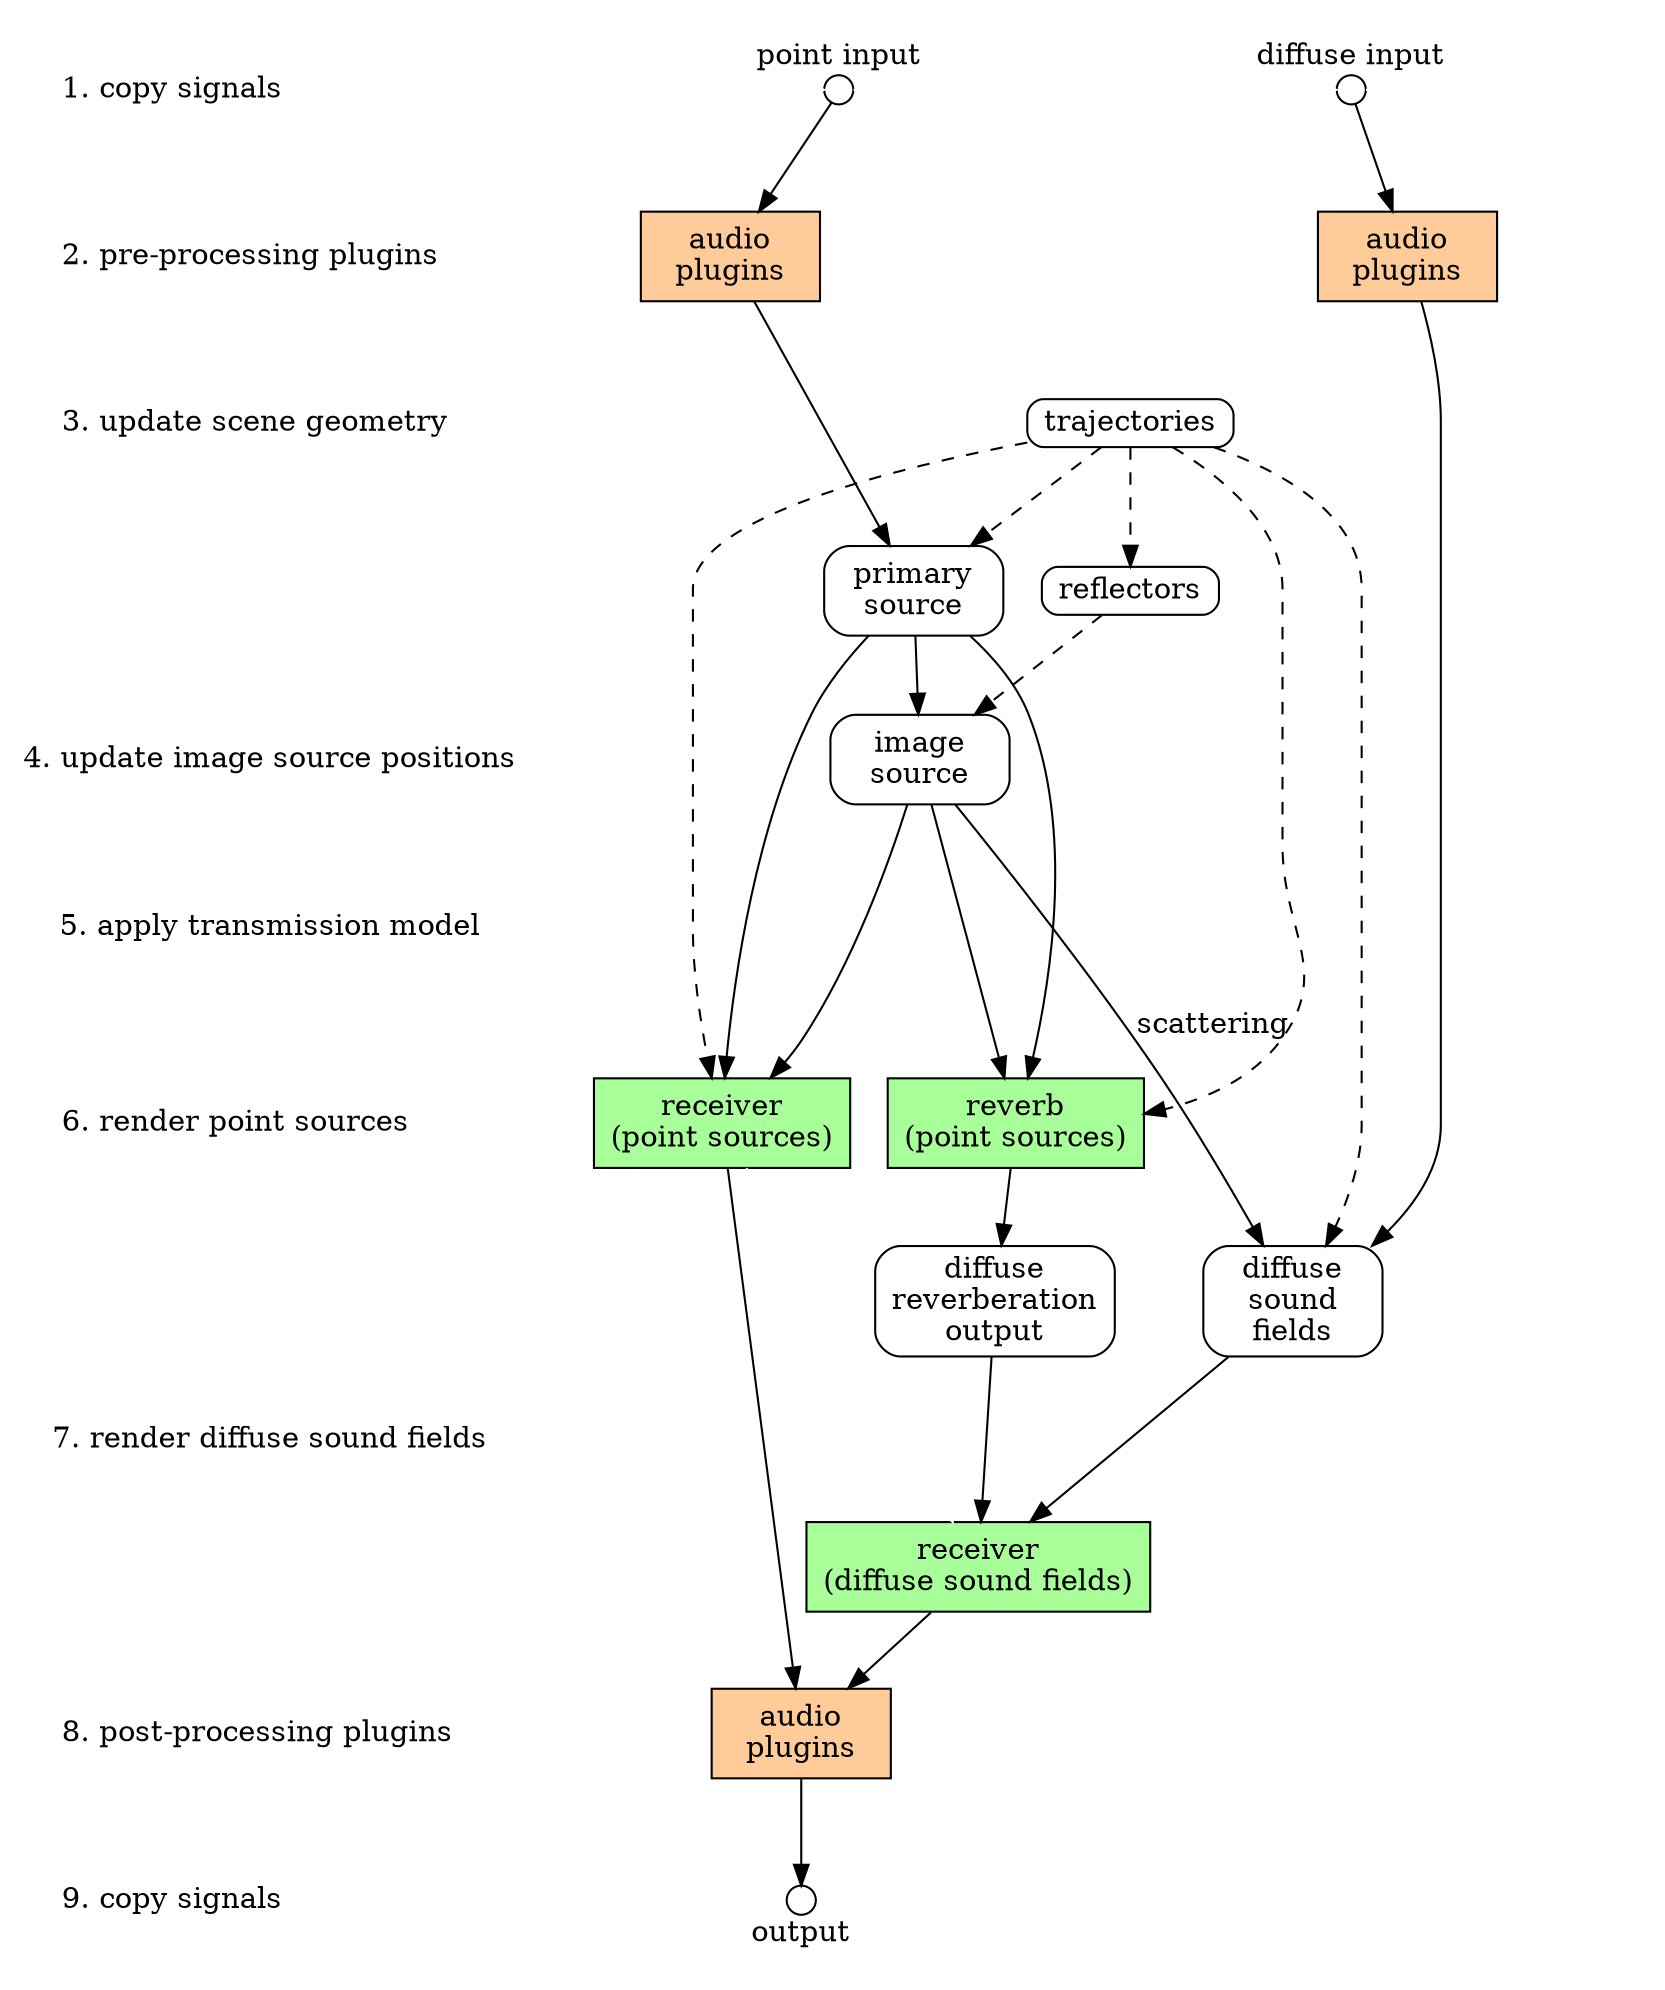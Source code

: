 digraph ap {

	margin = "0";
	pad = "0.3";

	node [width = 1.2,height = 0.6,shape="Mrecord"];

	{
		// plugins:
		node [style="filled",fillcolor="#ffcb99",shape="box"];
		preprocdiff;
		preprocpoint;
		postproc [label="audio\nplugins"];
	}

	{
		// receiver:
		node [fillcolor="#a8ff99",style="filled",shape="box"];
		rcvpoint;
		rcvdiff;
		rcvreverb;
	}
	
	{
		node [shape="circle",width=0.2,height=0.2,fixedsize="true"];
		i1;
		i2;
		output;
	}

	{
		node [shape="none",width="3",fixedsize="true"];
		s1 [label="1. copy signals\l"];
		s2 [label="2. pre-processing plugins\l"];
		s3 [label="3. update scene geometry\l"];
		s4 [label="4. update image source positions\l"];
		s5 [label="5. apply transmission model\l"];
		s6 [label="6. render point sources\l"];
		s7 [label="7. render diffuse sound fields\l"];
		s8 [label="8. post-processing plugins\l"];
		s9 [label="9. copy signals\l"];
	}

	{
		edge [head="none",tail="none",color="#ffffff"];
		s1 -> s2 -> s3 -> s4 -> s5 -> s6 -> s7 -> s8 -> s9;
		s1 -> nix2 -> i2 -> nix3 -> i1 -> nix;
		rcvpoint -> rcvdiff;
	}

	{
		rank = "same";
		s2;
		preprocdiff [label="audio\nplugins"];
		preprocpoint [label="audio\nplugins"];
	}
	
	{
		rank = "min";
		s1;
		i1 [label="diffuse input\n\n\n"];
		i2 [label="point input\n\n\n"];
		nix [label="",shape="none"];
		nix2 [label="",shape="none"];
		nix3 [label="",shape="none"];
	}

	{
		rank = "same";
		s8;
		postproc;
	}

	{
		rank = "same";
		geo [width="0.1",height="0.1",label="trajectories"];
		s3;
	}

	{
		rank = "same";
		s4;
		imgsrc;
	}

	{
		rank ="same";
		s6;
		rcvpoint;
		rcvreverb;
	}

	{
		rank = "same";
		diff;
		diffreverb;
	}

	reflectors [width="0.1",height="0.1"];

	{
		edge [style="dashed"];
		geo -> prisrc;
		geo -> diff;
		geo -> reflectors -> imgsrc;
		geo -> rcvpoint;
		geo -> rcvreverb;
	}
	
	{
		rank = "max";
		output [label="\n\noutput"];
		s9;
	}
	
	diff [label="diffuse\nsound\nfields"];
	diffreverb [label="diffuse\nreverberation\noutput"];

	prisrc [label="primary\nsource"];
	imgsrc [label="image\nsource"];

	rcvpoint [label="receiver\n(point sources)"];
	rcvdiff [label="receiver\n(diffuse sound fields)"];
	rcvreverb [label="reverb\n(point sources)"];
	diffreverb;

	i1 -> preprocdiff -> diff;
	i2 -> preprocpoint -> prisrc;

	prisrc -> imgsrc;

	prisrc -> rcvpoint;
	imgsrc -> rcvpoint;

  imgsrc -> diff [label="scattering"];

	prisrc -> rcvreverb;
	imgsrc -> rcvreverb;

	rcvreverb -> diffreverb;

	diff -> rcvdiff;
	diffreverb -> rcvdiff;

	
	rcvpoint -> postproc -> output;
	rcvdiff -> postproc;
  
}

/*
 * Local Variables:
 * mode: c
 * c-basic-offset: 2
 * End:
 */
